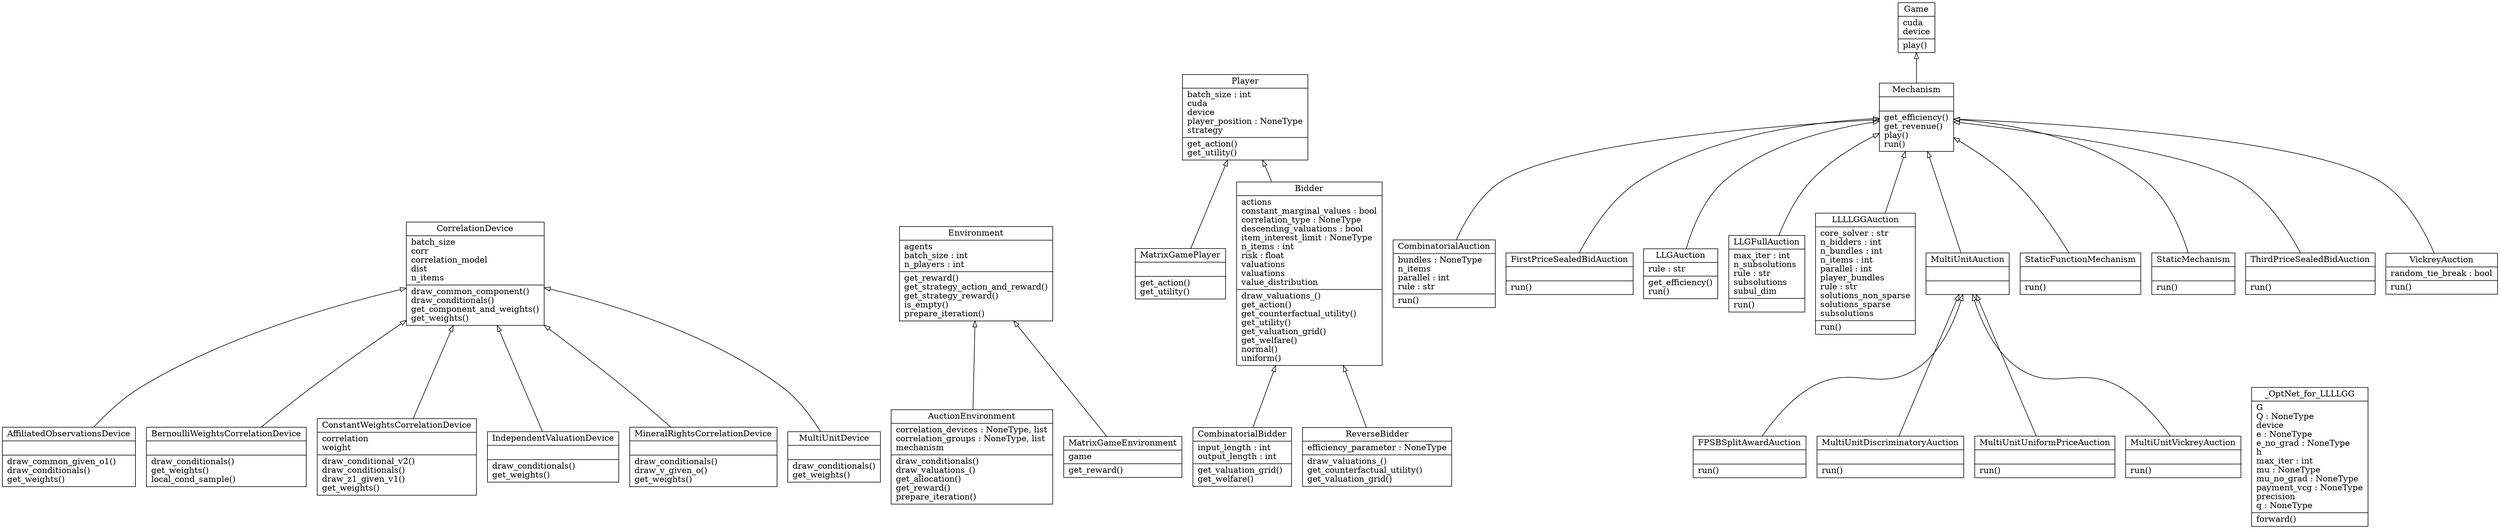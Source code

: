digraph "classes" {
charset="utf-8"
rankdir=BT
"0" [label="{AffiliatedObservationsDevice|\l|draw_common_given_o1()\ldraw_conditionals()\lget_weights()\l}", shape="record"];
"1" [label="{AuctionEnvironment|correlation_devices : NoneType, list\lcorrelation_groups : NoneType, list\lmechanism\l|draw_conditionals()\ldraw_valuations_()\lget_allocation()\lget_reward()\lprepare_iteration()\l}", shape="record"];
"2" [label="{BernoulliWeightsCorrelationDevice|\l|draw_conditionals()\lget_weights()\llocal_cond_sample()\l}", shape="record"];
"3" [label="{Bidder|actions\lconstant_marginal_values : bool\lcorrelation_type : NoneType\ldescending_valuations : bool\litem_interest_limit : NoneType\ln_items : int\lrisk : float\lvaluations\lvaluations\lvalue_distribution\l|draw_valuations_()\lget_action()\lget_counterfactual_utility()\lget_utility()\lget_valuation_grid()\lget_welfare()\lnormal()\luniform()\l}", shape="record"];
"4" [label="{CombinatorialAuction|bundles : NoneType\ln_items\lparallel : int\lrule : str\l|run()\l}", shape="record"];
"5" [label="{CombinatorialBidder|input_length : int\loutput_length : int\l|get_valuation_grid()\lget_welfare()\l}", shape="record"];
"6" [label="{ConstantWeightsCorrelationDevice|correlation\lweight\l|draw_conditional_v2()\ldraw_conditionals()\ldraw_z1_given_v1()\lget_weights()\l}", shape="record"];
"7" [label="{CorrelationDevice|batch_size\lcorr\lcorrelation_model\ldist\ln_items\l|draw_common_component()\ldraw_conditionals()\lget_component_and_weights()\lget_weights()\l}", shape="record"];
"8" [label="{Environment|agents\lbatch_size : int\ln_players : int\l|get_reward()\lget_strategy_action_and_reward()\lget_strategy_reward()\lis_empty()\lprepare_iteration()\l}", shape="record"];
"9" [label="{FPSBSplitAwardAuction|\l|run()\l}", shape="record"];
"10" [label="{FirstPriceSealedBidAuction|\l|run()\l}", shape="record"];
"11" [label="{Game|cuda\ldevice\l|play()\l}", shape="record"];
"12" [label="{IndependentValuationDevice|\l|draw_conditionals()\lget_weights()\l}", shape="record"];
"13" [label="{LLGAuction|rule : str\l|get_efficiency()\lrun()\l}", shape="record"];
"14" [label="{LLGFullAuction|max_iter : int\ln_subsolutions\lrule : str\lsubsolutions\lsubul_dim\l|run()\l}", shape="record"];
"15" [label="{LLLLGGAuction|core_solver : str\ln_bidders : int\ln_bundles : int\ln_items : int\lparallel : int\lplayer_bundles\lrule : str\lsolutions_non_sparse\lsolutions_sparse\lsubsolutions\l|run()\l}", shape="record"];
"16" [label="{MatrixGameEnvironment|game\l|get_reward()\l}", shape="record"];
"17" [label="{MatrixGamePlayer|\l|get_action()\lget_utility()\l}", shape="record"];
"18" [label="{Mechanism|\l|get_efficiency()\lget_revenue()\lplay()\lrun()\l}", shape="record"];
"19" [label="{MineralRightsCorrelationDevice|\l|draw_conditionals()\ldraw_v_given_o()\lget_weights()\l}", shape="record"];
"20" [label="{MultiUnitAuction|\l|}", shape="record"];
"21" [label="{MultiUnitDevice|\l|draw_conditionals()\lget_weights()\l}", shape="record"];
"22" [label="{MultiUnitDiscriminatoryAuction|\l|run()\l}", shape="record"];
"23" [label="{MultiUnitUniformPriceAuction|\l|run()\l}", shape="record"];
"24" [label="{MultiUnitVickreyAuction|\l|run()\l}", shape="record"];
"25" [label="{Player|batch_size : int\lcuda\ldevice\lplayer_position : NoneType\lstrategy\l|get_action()\lget_utility()\l}", shape="record"];
"26" [label="{ReverseBidder|efficiency_parameter : NoneType\l|draw_valuations_()\lget_counterfactual_utility()\lget_valuation_grid()\l}", shape="record"];
"27" [label="{StaticFunctionMechanism|\l|run()\l}", shape="record"];
"28" [label="{StaticMechanism|\l|run()\l}", shape="record"];
"29" [label="{ThirdPriceSealedBidAuction|\l|run()\l}", shape="record"];
"30" [label="{VickreyAuction|random_tie_break : bool\l|run()\l}", shape="record"];
"31" [label="{_OptNet_for_LLLLGG|G\lQ : NoneType\ldevice\le : NoneType\le_no_grad : NoneType\lh\lmax_iter : int\lmu : NoneType\lmu_no_grad : NoneType\lpayment_vcg : NoneType\lprecision\lq : NoneType\l|forward()\l}", shape="record"];
"0" -> "7" [arrowhead="empty", arrowtail="none"];
"1" -> "8" [arrowhead="empty", arrowtail="none"];
"2" -> "7" [arrowhead="empty", arrowtail="none"];
"3" -> "25" [arrowhead="empty", arrowtail="none"];
"4" -> "18" [arrowhead="empty", arrowtail="none"];
"5" -> "3" [arrowhead="empty", arrowtail="none"];
"6" -> "7" [arrowhead="empty", arrowtail="none"];
"9" -> "20" [arrowhead="empty", arrowtail="none"];
"10" -> "18" [arrowhead="empty", arrowtail="none"];
"12" -> "7" [arrowhead="empty", arrowtail="none"];
"13" -> "18" [arrowhead="empty", arrowtail="none"];
"14" -> "18" [arrowhead="empty", arrowtail="none"];
"15" -> "18" [arrowhead="empty", arrowtail="none"];
"16" -> "8" [arrowhead="empty", arrowtail="none"];
"17" -> "25" [arrowhead="empty", arrowtail="none"];
"18" -> "11" [arrowhead="empty", arrowtail="none"];
"19" -> "7" [arrowhead="empty", arrowtail="none"];
"20" -> "18" [arrowhead="empty", arrowtail="none"];
"21" -> "7" [arrowhead="empty", arrowtail="none"];
"22" -> "20" [arrowhead="empty", arrowtail="none"];
"23" -> "20" [arrowhead="empty", arrowtail="none"];
"24" -> "20" [arrowhead="empty", arrowtail="none"];
"26" -> "3" [arrowhead="empty", arrowtail="none"];
"27" -> "18" [arrowhead="empty", arrowtail="none"];
"28" -> "18" [arrowhead="empty", arrowtail="none"];
"29" -> "18" [arrowhead="empty", arrowtail="none"];
"30" -> "18" [arrowhead="empty", arrowtail="none"];
}
